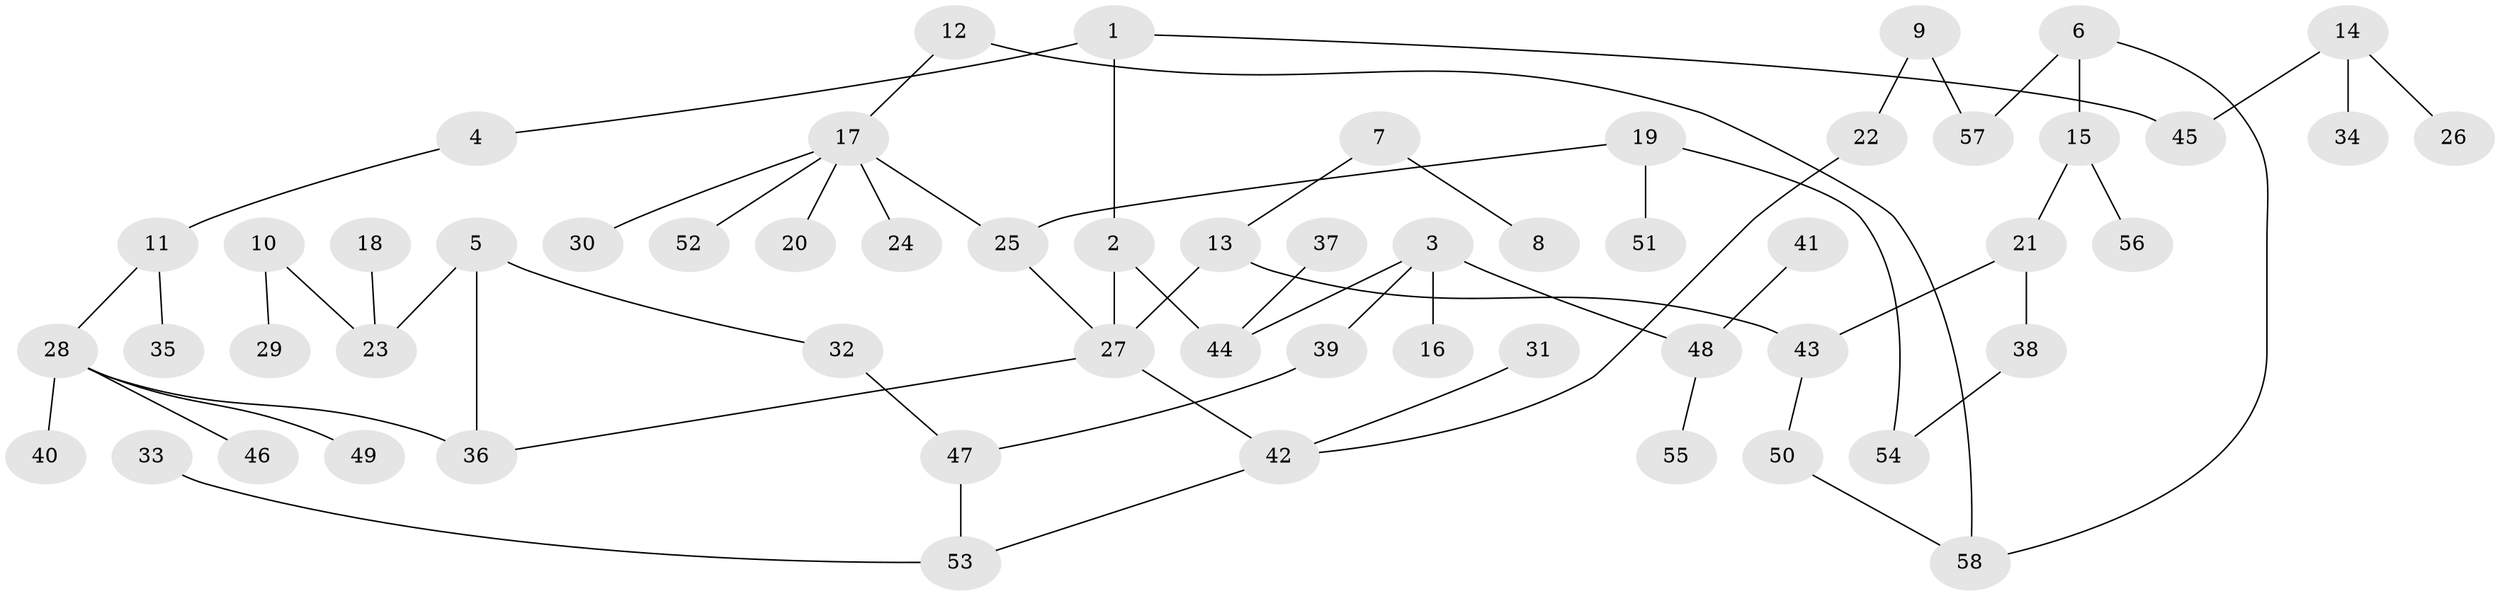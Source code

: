 // original degree distribution, {7: 0.017241379310344827, 4: 0.13793103448275862, 5: 0.034482758620689655, 2: 0.25862068965517243, 3: 0.09482758620689655, 1: 0.45689655172413796}
// Generated by graph-tools (version 1.1) at 2025/01/03/09/25 03:01:10]
// undirected, 58 vertices, 64 edges
graph export_dot {
graph [start="1"]
  node [color=gray90,style=filled];
  1;
  2;
  3;
  4;
  5;
  6;
  7;
  8;
  9;
  10;
  11;
  12;
  13;
  14;
  15;
  16;
  17;
  18;
  19;
  20;
  21;
  22;
  23;
  24;
  25;
  26;
  27;
  28;
  29;
  30;
  31;
  32;
  33;
  34;
  35;
  36;
  37;
  38;
  39;
  40;
  41;
  42;
  43;
  44;
  45;
  46;
  47;
  48;
  49;
  50;
  51;
  52;
  53;
  54;
  55;
  56;
  57;
  58;
  1 -- 2 [weight=1.0];
  1 -- 4 [weight=1.0];
  1 -- 45 [weight=1.0];
  2 -- 27 [weight=1.0];
  2 -- 44 [weight=1.0];
  3 -- 16 [weight=1.0];
  3 -- 39 [weight=1.0];
  3 -- 44 [weight=1.0];
  3 -- 48 [weight=1.0];
  4 -- 11 [weight=1.0];
  5 -- 23 [weight=1.0];
  5 -- 32 [weight=1.0];
  5 -- 36 [weight=1.0];
  6 -- 15 [weight=1.0];
  6 -- 57 [weight=1.0];
  6 -- 58 [weight=1.0];
  7 -- 8 [weight=1.0];
  7 -- 13 [weight=1.0];
  9 -- 22 [weight=1.0];
  9 -- 57 [weight=1.0];
  10 -- 23 [weight=1.0];
  10 -- 29 [weight=1.0];
  11 -- 28 [weight=1.0];
  11 -- 35 [weight=1.0];
  12 -- 17 [weight=1.0];
  12 -- 58 [weight=1.0];
  13 -- 27 [weight=1.0];
  13 -- 43 [weight=1.0];
  14 -- 26 [weight=1.0];
  14 -- 34 [weight=1.0];
  14 -- 45 [weight=1.0];
  15 -- 21 [weight=1.0];
  15 -- 56 [weight=1.0];
  17 -- 20 [weight=1.0];
  17 -- 24 [weight=1.0];
  17 -- 25 [weight=1.0];
  17 -- 30 [weight=1.0];
  17 -- 52 [weight=1.0];
  18 -- 23 [weight=1.0];
  19 -- 25 [weight=1.0];
  19 -- 51 [weight=1.0];
  19 -- 54 [weight=1.0];
  21 -- 38 [weight=1.0];
  21 -- 43 [weight=1.0];
  22 -- 42 [weight=1.0];
  25 -- 27 [weight=1.0];
  27 -- 36 [weight=1.0];
  27 -- 42 [weight=1.0];
  28 -- 36 [weight=1.0];
  28 -- 40 [weight=1.0];
  28 -- 46 [weight=1.0];
  28 -- 49 [weight=1.0];
  31 -- 42 [weight=1.0];
  32 -- 47 [weight=1.0];
  33 -- 53 [weight=1.0];
  37 -- 44 [weight=1.0];
  38 -- 54 [weight=1.0];
  39 -- 47 [weight=1.0];
  41 -- 48 [weight=1.0];
  42 -- 53 [weight=1.0];
  43 -- 50 [weight=1.0];
  47 -- 53 [weight=1.0];
  48 -- 55 [weight=1.0];
  50 -- 58 [weight=1.0];
}
